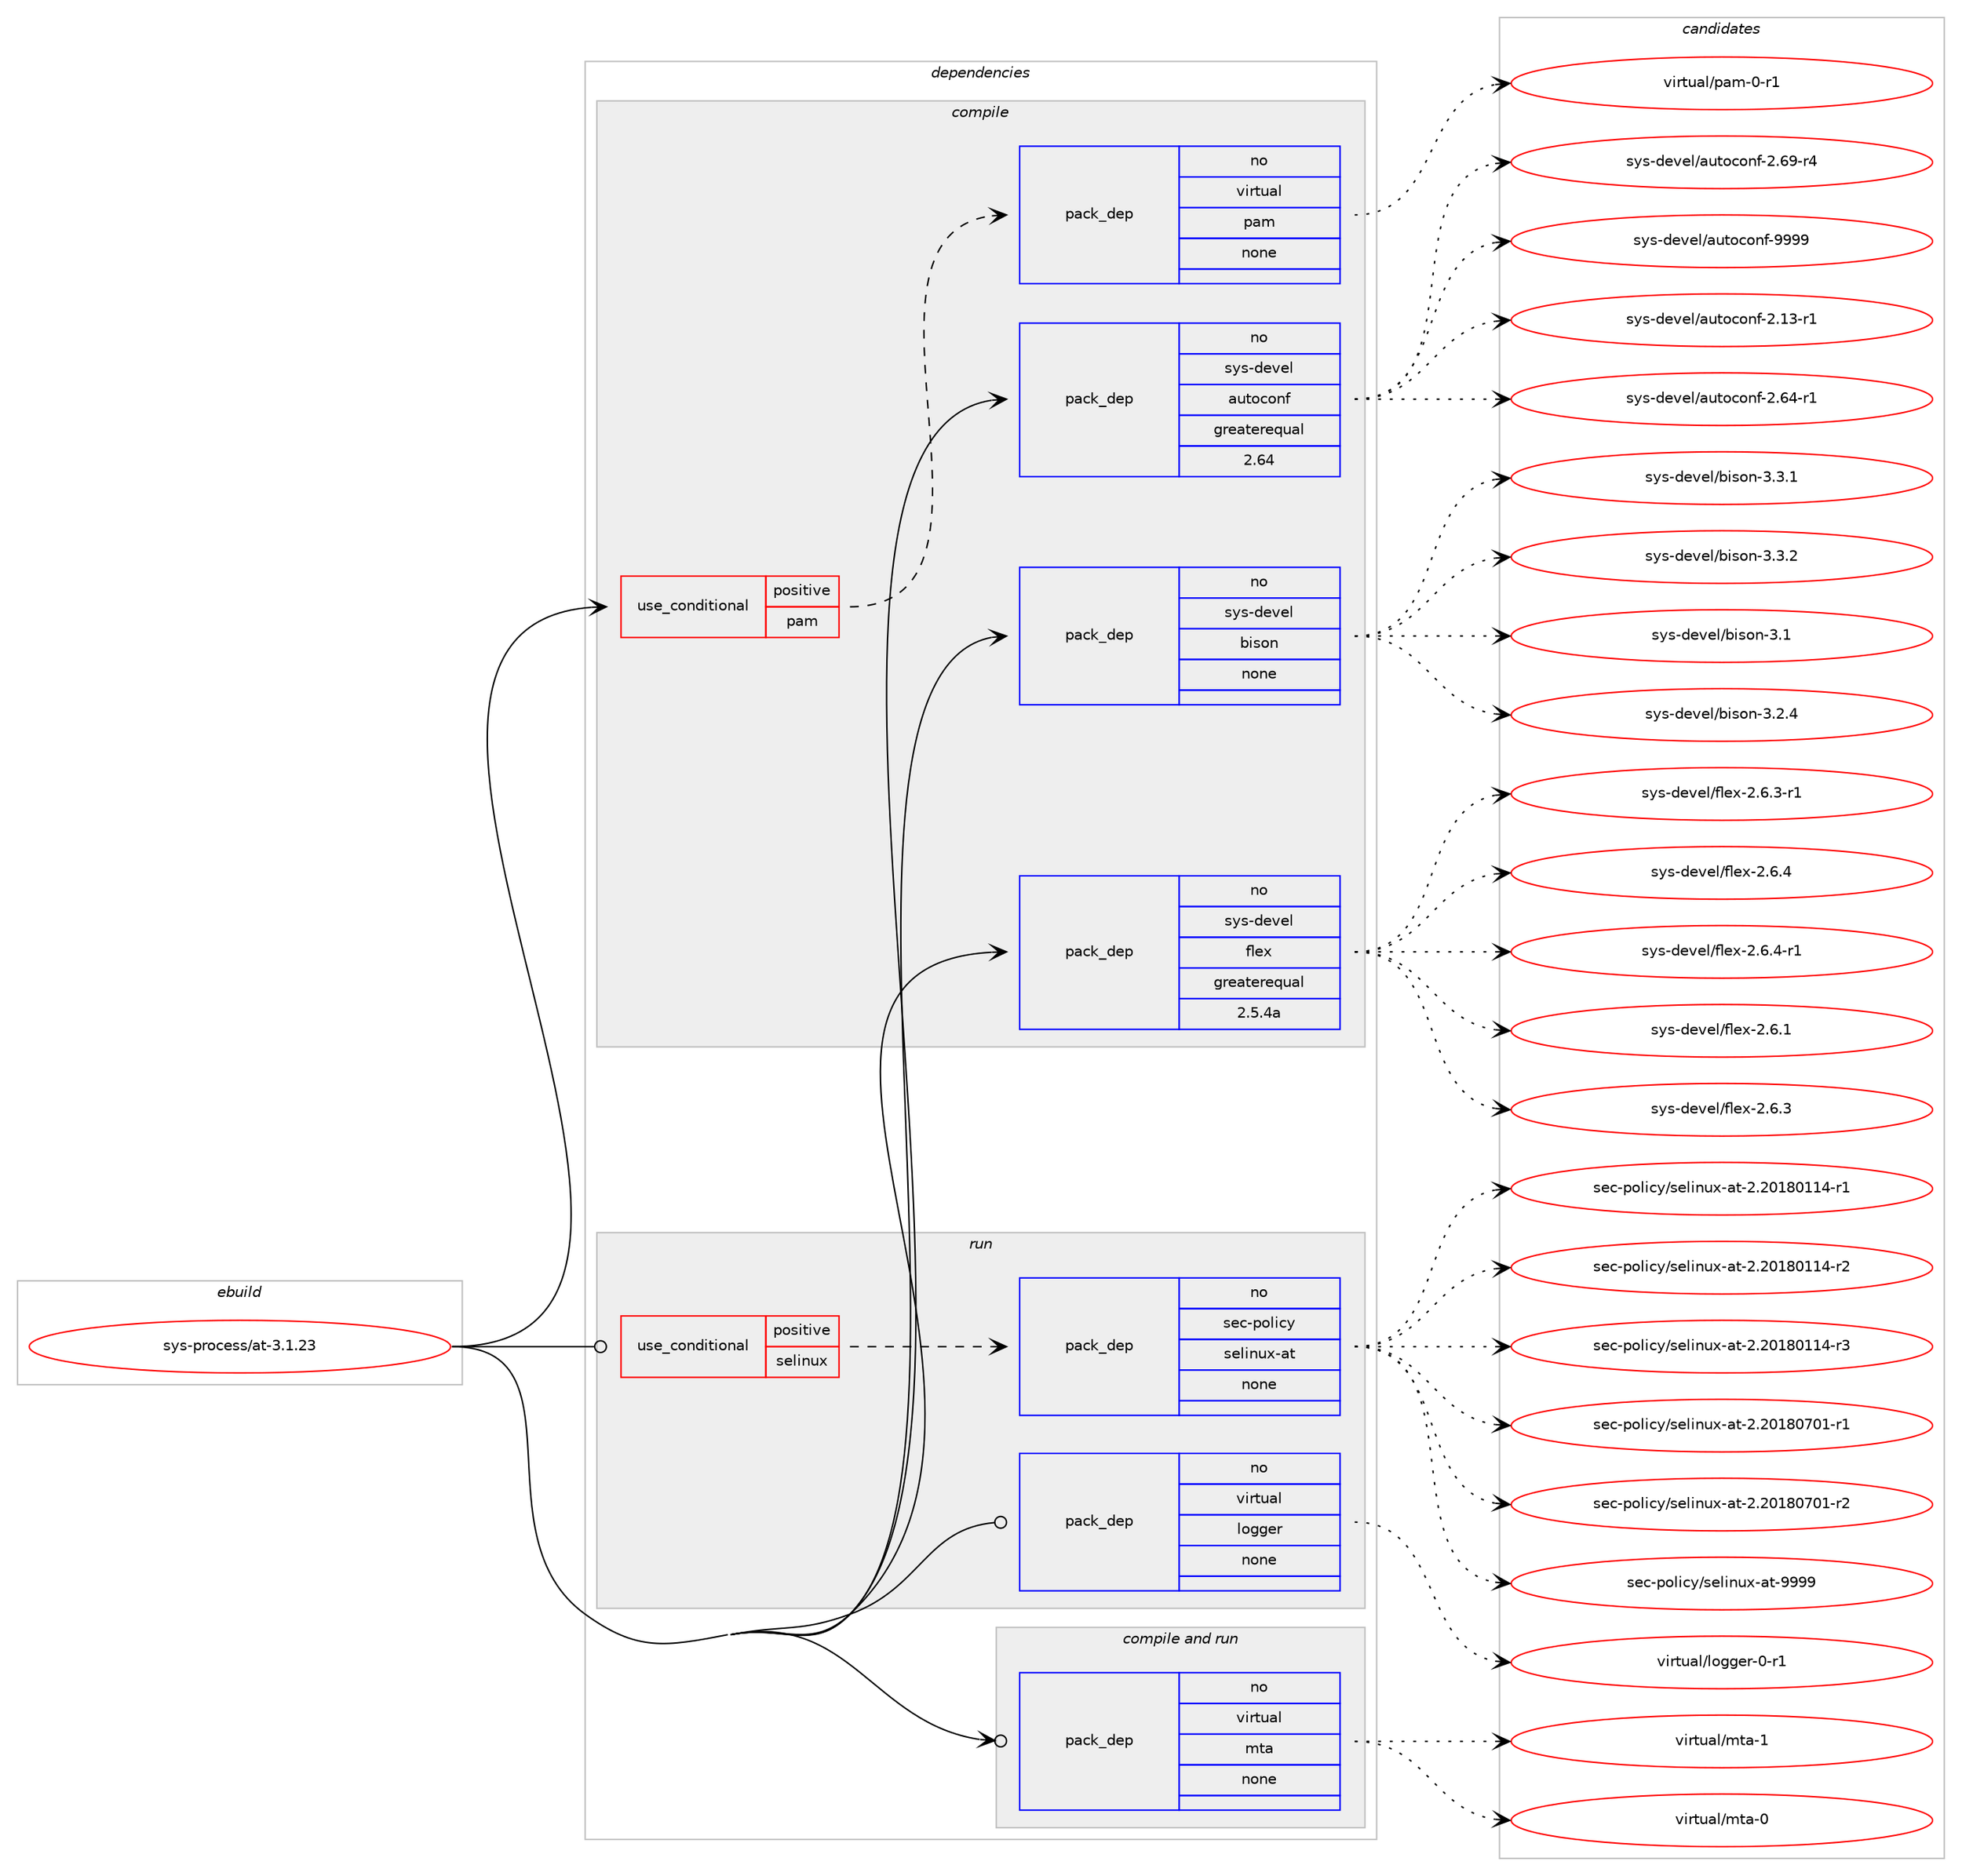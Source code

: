 digraph prolog {

# *************
# Graph options
# *************

newrank=true;
concentrate=true;
compound=true;
graph [rankdir=LR,fontname=Helvetica,fontsize=10,ranksep=1.5];#, ranksep=2.5, nodesep=0.2];
edge  [arrowhead=vee];
node  [fontname=Helvetica,fontsize=10];

# **********
# The ebuild
# **********

subgraph cluster_leftcol {
color=gray;
rank=same;
label=<<i>ebuild</i>>;
id [label="sys-process/at-3.1.23", color=red, width=4, href="../sys-process/at-3.1.23.svg"];
}

# ****************
# The dependencies
# ****************

subgraph cluster_midcol {
color=gray;
label=<<i>dependencies</i>>;
subgraph cluster_compile {
fillcolor="#eeeeee";
style=filled;
label=<<i>compile</i>>;
subgraph cond462394 {
dependency1740125 [label=<<TABLE BORDER="0" CELLBORDER="1" CELLSPACING="0" CELLPADDING="4"><TR><TD ROWSPAN="3" CELLPADDING="10">use_conditional</TD></TR><TR><TD>positive</TD></TR><TR><TD>pam</TD></TR></TABLE>>, shape=none, color=red];
subgraph pack1248968 {
dependency1740126 [label=<<TABLE BORDER="0" CELLBORDER="1" CELLSPACING="0" CELLPADDING="4" WIDTH="220"><TR><TD ROWSPAN="6" CELLPADDING="30">pack_dep</TD></TR><TR><TD WIDTH="110">no</TD></TR><TR><TD>virtual</TD></TR><TR><TD>pam</TD></TR><TR><TD>none</TD></TR><TR><TD></TD></TR></TABLE>>, shape=none, color=blue];
}
dependency1740125:e -> dependency1740126:w [weight=20,style="dashed",arrowhead="vee"];
}
id:e -> dependency1740125:w [weight=20,style="solid",arrowhead="vee"];
subgraph pack1248969 {
dependency1740127 [label=<<TABLE BORDER="0" CELLBORDER="1" CELLSPACING="0" CELLPADDING="4" WIDTH="220"><TR><TD ROWSPAN="6" CELLPADDING="30">pack_dep</TD></TR><TR><TD WIDTH="110">no</TD></TR><TR><TD>sys-devel</TD></TR><TR><TD>autoconf</TD></TR><TR><TD>greaterequal</TD></TR><TR><TD>2.64</TD></TR></TABLE>>, shape=none, color=blue];
}
id:e -> dependency1740127:w [weight=20,style="solid",arrowhead="vee"];
subgraph pack1248970 {
dependency1740128 [label=<<TABLE BORDER="0" CELLBORDER="1" CELLSPACING="0" CELLPADDING="4" WIDTH="220"><TR><TD ROWSPAN="6" CELLPADDING="30">pack_dep</TD></TR><TR><TD WIDTH="110">no</TD></TR><TR><TD>sys-devel</TD></TR><TR><TD>bison</TD></TR><TR><TD>none</TD></TR><TR><TD></TD></TR></TABLE>>, shape=none, color=blue];
}
id:e -> dependency1740128:w [weight=20,style="solid",arrowhead="vee"];
subgraph pack1248971 {
dependency1740129 [label=<<TABLE BORDER="0" CELLBORDER="1" CELLSPACING="0" CELLPADDING="4" WIDTH="220"><TR><TD ROWSPAN="6" CELLPADDING="30">pack_dep</TD></TR><TR><TD WIDTH="110">no</TD></TR><TR><TD>sys-devel</TD></TR><TR><TD>flex</TD></TR><TR><TD>greaterequal</TD></TR><TR><TD>2.5.4a</TD></TR></TABLE>>, shape=none, color=blue];
}
id:e -> dependency1740129:w [weight=20,style="solid",arrowhead="vee"];
}
subgraph cluster_compileandrun {
fillcolor="#eeeeee";
style=filled;
label=<<i>compile and run</i>>;
subgraph pack1248972 {
dependency1740130 [label=<<TABLE BORDER="0" CELLBORDER="1" CELLSPACING="0" CELLPADDING="4" WIDTH="220"><TR><TD ROWSPAN="6" CELLPADDING="30">pack_dep</TD></TR><TR><TD WIDTH="110">no</TD></TR><TR><TD>virtual</TD></TR><TR><TD>mta</TD></TR><TR><TD>none</TD></TR><TR><TD></TD></TR></TABLE>>, shape=none, color=blue];
}
id:e -> dependency1740130:w [weight=20,style="solid",arrowhead="odotvee"];
}
subgraph cluster_run {
fillcolor="#eeeeee";
style=filled;
label=<<i>run</i>>;
subgraph cond462395 {
dependency1740131 [label=<<TABLE BORDER="0" CELLBORDER="1" CELLSPACING="0" CELLPADDING="4"><TR><TD ROWSPAN="3" CELLPADDING="10">use_conditional</TD></TR><TR><TD>positive</TD></TR><TR><TD>selinux</TD></TR></TABLE>>, shape=none, color=red];
subgraph pack1248973 {
dependency1740132 [label=<<TABLE BORDER="0" CELLBORDER="1" CELLSPACING="0" CELLPADDING="4" WIDTH="220"><TR><TD ROWSPAN="6" CELLPADDING="30">pack_dep</TD></TR><TR><TD WIDTH="110">no</TD></TR><TR><TD>sec-policy</TD></TR><TR><TD>selinux-at</TD></TR><TR><TD>none</TD></TR><TR><TD></TD></TR></TABLE>>, shape=none, color=blue];
}
dependency1740131:e -> dependency1740132:w [weight=20,style="dashed",arrowhead="vee"];
}
id:e -> dependency1740131:w [weight=20,style="solid",arrowhead="odot"];
subgraph pack1248974 {
dependency1740133 [label=<<TABLE BORDER="0" CELLBORDER="1" CELLSPACING="0" CELLPADDING="4" WIDTH="220"><TR><TD ROWSPAN="6" CELLPADDING="30">pack_dep</TD></TR><TR><TD WIDTH="110">no</TD></TR><TR><TD>virtual</TD></TR><TR><TD>logger</TD></TR><TR><TD>none</TD></TR><TR><TD></TD></TR></TABLE>>, shape=none, color=blue];
}
id:e -> dependency1740133:w [weight=20,style="solid",arrowhead="odot"];
}
}

# **************
# The candidates
# **************

subgraph cluster_choices {
rank=same;
color=gray;
label=<<i>candidates</i>>;

subgraph choice1248968 {
color=black;
nodesep=1;
choice11810511411611797108471129710945484511449 [label="virtual/pam-0-r1", color=red, width=4,href="../virtual/pam-0-r1.svg"];
dependency1740126:e -> choice11810511411611797108471129710945484511449:w [style=dotted,weight="100"];
}
subgraph choice1248969 {
color=black;
nodesep=1;
choice1151211154510010111810110847971171161119911111010245504649514511449 [label="sys-devel/autoconf-2.13-r1", color=red, width=4,href="../sys-devel/autoconf-2.13-r1.svg"];
choice1151211154510010111810110847971171161119911111010245504654524511449 [label="sys-devel/autoconf-2.64-r1", color=red, width=4,href="../sys-devel/autoconf-2.64-r1.svg"];
choice1151211154510010111810110847971171161119911111010245504654574511452 [label="sys-devel/autoconf-2.69-r4", color=red, width=4,href="../sys-devel/autoconf-2.69-r4.svg"];
choice115121115451001011181011084797117116111991111101024557575757 [label="sys-devel/autoconf-9999", color=red, width=4,href="../sys-devel/autoconf-9999.svg"];
dependency1740127:e -> choice1151211154510010111810110847971171161119911111010245504649514511449:w [style=dotted,weight="100"];
dependency1740127:e -> choice1151211154510010111810110847971171161119911111010245504654524511449:w [style=dotted,weight="100"];
dependency1740127:e -> choice1151211154510010111810110847971171161119911111010245504654574511452:w [style=dotted,weight="100"];
dependency1740127:e -> choice115121115451001011181011084797117116111991111101024557575757:w [style=dotted,weight="100"];
}
subgraph choice1248970 {
color=black;
nodesep=1;
choice11512111545100101118101108479810511511111045514649 [label="sys-devel/bison-3.1", color=red, width=4,href="../sys-devel/bison-3.1.svg"];
choice115121115451001011181011084798105115111110455146504652 [label="sys-devel/bison-3.2.4", color=red, width=4,href="../sys-devel/bison-3.2.4.svg"];
choice115121115451001011181011084798105115111110455146514649 [label="sys-devel/bison-3.3.1", color=red, width=4,href="../sys-devel/bison-3.3.1.svg"];
choice115121115451001011181011084798105115111110455146514650 [label="sys-devel/bison-3.3.2", color=red, width=4,href="../sys-devel/bison-3.3.2.svg"];
dependency1740128:e -> choice11512111545100101118101108479810511511111045514649:w [style=dotted,weight="100"];
dependency1740128:e -> choice115121115451001011181011084798105115111110455146504652:w [style=dotted,weight="100"];
dependency1740128:e -> choice115121115451001011181011084798105115111110455146514649:w [style=dotted,weight="100"];
dependency1740128:e -> choice115121115451001011181011084798105115111110455146514650:w [style=dotted,weight="100"];
}
subgraph choice1248971 {
color=black;
nodesep=1;
choice1151211154510010111810110847102108101120455046544649 [label="sys-devel/flex-2.6.1", color=red, width=4,href="../sys-devel/flex-2.6.1.svg"];
choice1151211154510010111810110847102108101120455046544651 [label="sys-devel/flex-2.6.3", color=red, width=4,href="../sys-devel/flex-2.6.3.svg"];
choice11512111545100101118101108471021081011204550465446514511449 [label="sys-devel/flex-2.6.3-r1", color=red, width=4,href="../sys-devel/flex-2.6.3-r1.svg"];
choice1151211154510010111810110847102108101120455046544652 [label="sys-devel/flex-2.6.4", color=red, width=4,href="../sys-devel/flex-2.6.4.svg"];
choice11512111545100101118101108471021081011204550465446524511449 [label="sys-devel/flex-2.6.4-r1", color=red, width=4,href="../sys-devel/flex-2.6.4-r1.svg"];
dependency1740129:e -> choice1151211154510010111810110847102108101120455046544649:w [style=dotted,weight="100"];
dependency1740129:e -> choice1151211154510010111810110847102108101120455046544651:w [style=dotted,weight="100"];
dependency1740129:e -> choice11512111545100101118101108471021081011204550465446514511449:w [style=dotted,weight="100"];
dependency1740129:e -> choice1151211154510010111810110847102108101120455046544652:w [style=dotted,weight="100"];
dependency1740129:e -> choice11512111545100101118101108471021081011204550465446524511449:w [style=dotted,weight="100"];
}
subgraph choice1248972 {
color=black;
nodesep=1;
choice1181051141161179710847109116974548 [label="virtual/mta-0", color=red, width=4,href="../virtual/mta-0.svg"];
choice1181051141161179710847109116974549 [label="virtual/mta-1", color=red, width=4,href="../virtual/mta-1.svg"];
dependency1740130:e -> choice1181051141161179710847109116974548:w [style=dotted,weight="100"];
dependency1740130:e -> choice1181051141161179710847109116974549:w [style=dotted,weight="100"];
}
subgraph choice1248973 {
color=black;
nodesep=1;
choice11510199451121111081059912147115101108105110117120459711645504650484956484949524511449 [label="sec-policy/selinux-at-2.20180114-r1", color=red, width=4,href="../sec-policy/selinux-at-2.20180114-r1.svg"];
choice11510199451121111081059912147115101108105110117120459711645504650484956484949524511450 [label="sec-policy/selinux-at-2.20180114-r2", color=red, width=4,href="../sec-policy/selinux-at-2.20180114-r2.svg"];
choice11510199451121111081059912147115101108105110117120459711645504650484956484949524511451 [label="sec-policy/selinux-at-2.20180114-r3", color=red, width=4,href="../sec-policy/selinux-at-2.20180114-r3.svg"];
choice11510199451121111081059912147115101108105110117120459711645504650484956485548494511449 [label="sec-policy/selinux-at-2.20180701-r1", color=red, width=4,href="../sec-policy/selinux-at-2.20180701-r1.svg"];
choice11510199451121111081059912147115101108105110117120459711645504650484956485548494511450 [label="sec-policy/selinux-at-2.20180701-r2", color=red, width=4,href="../sec-policy/selinux-at-2.20180701-r2.svg"];
choice1151019945112111108105991214711510110810511011712045971164557575757 [label="sec-policy/selinux-at-9999", color=red, width=4,href="../sec-policy/selinux-at-9999.svg"];
dependency1740132:e -> choice11510199451121111081059912147115101108105110117120459711645504650484956484949524511449:w [style=dotted,weight="100"];
dependency1740132:e -> choice11510199451121111081059912147115101108105110117120459711645504650484956484949524511450:w [style=dotted,weight="100"];
dependency1740132:e -> choice11510199451121111081059912147115101108105110117120459711645504650484956484949524511451:w [style=dotted,weight="100"];
dependency1740132:e -> choice11510199451121111081059912147115101108105110117120459711645504650484956485548494511449:w [style=dotted,weight="100"];
dependency1740132:e -> choice11510199451121111081059912147115101108105110117120459711645504650484956485548494511450:w [style=dotted,weight="100"];
dependency1740132:e -> choice1151019945112111108105991214711510110810511011712045971164557575757:w [style=dotted,weight="100"];
}
subgraph choice1248974 {
color=black;
nodesep=1;
choice118105114116117971084710811110310310111445484511449 [label="virtual/logger-0-r1", color=red, width=4,href="../virtual/logger-0-r1.svg"];
dependency1740133:e -> choice118105114116117971084710811110310310111445484511449:w [style=dotted,weight="100"];
}
}

}
